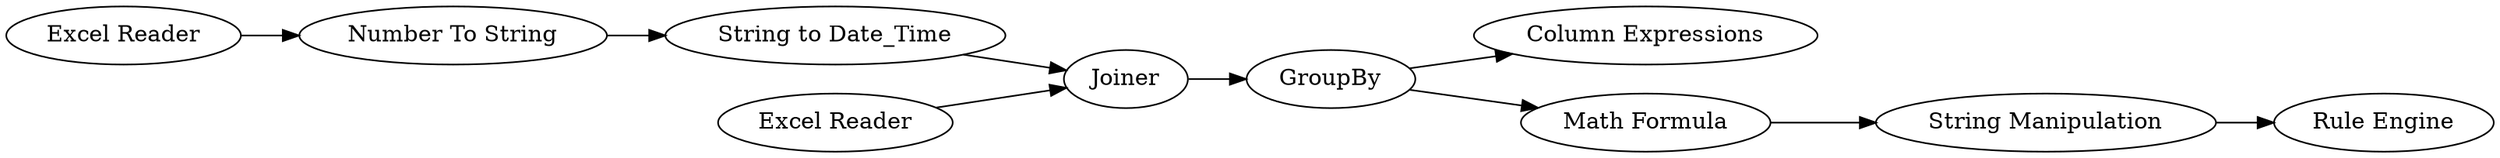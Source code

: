 digraph {
	82 -> 87
	77 -> 78
	82 -> 55
	81 -> 82
	55 -> 46
	79 -> 81
	78 -> 79
	80 -> 81
	46 -> 151
	151 [label="Rule Engine"]
	55 [label="Math Formula"]
	79 [label="String to Date_Time"]
	82 [label=GroupBy]
	87 [label="Column Expressions"]
	46 [label="String Manipulation"]
	77 [label="Excel Reader"]
	80 [label="Excel Reader"]
	81 [label=Joiner]
	78 [label="Number To String"]
	rankdir=LR
}
